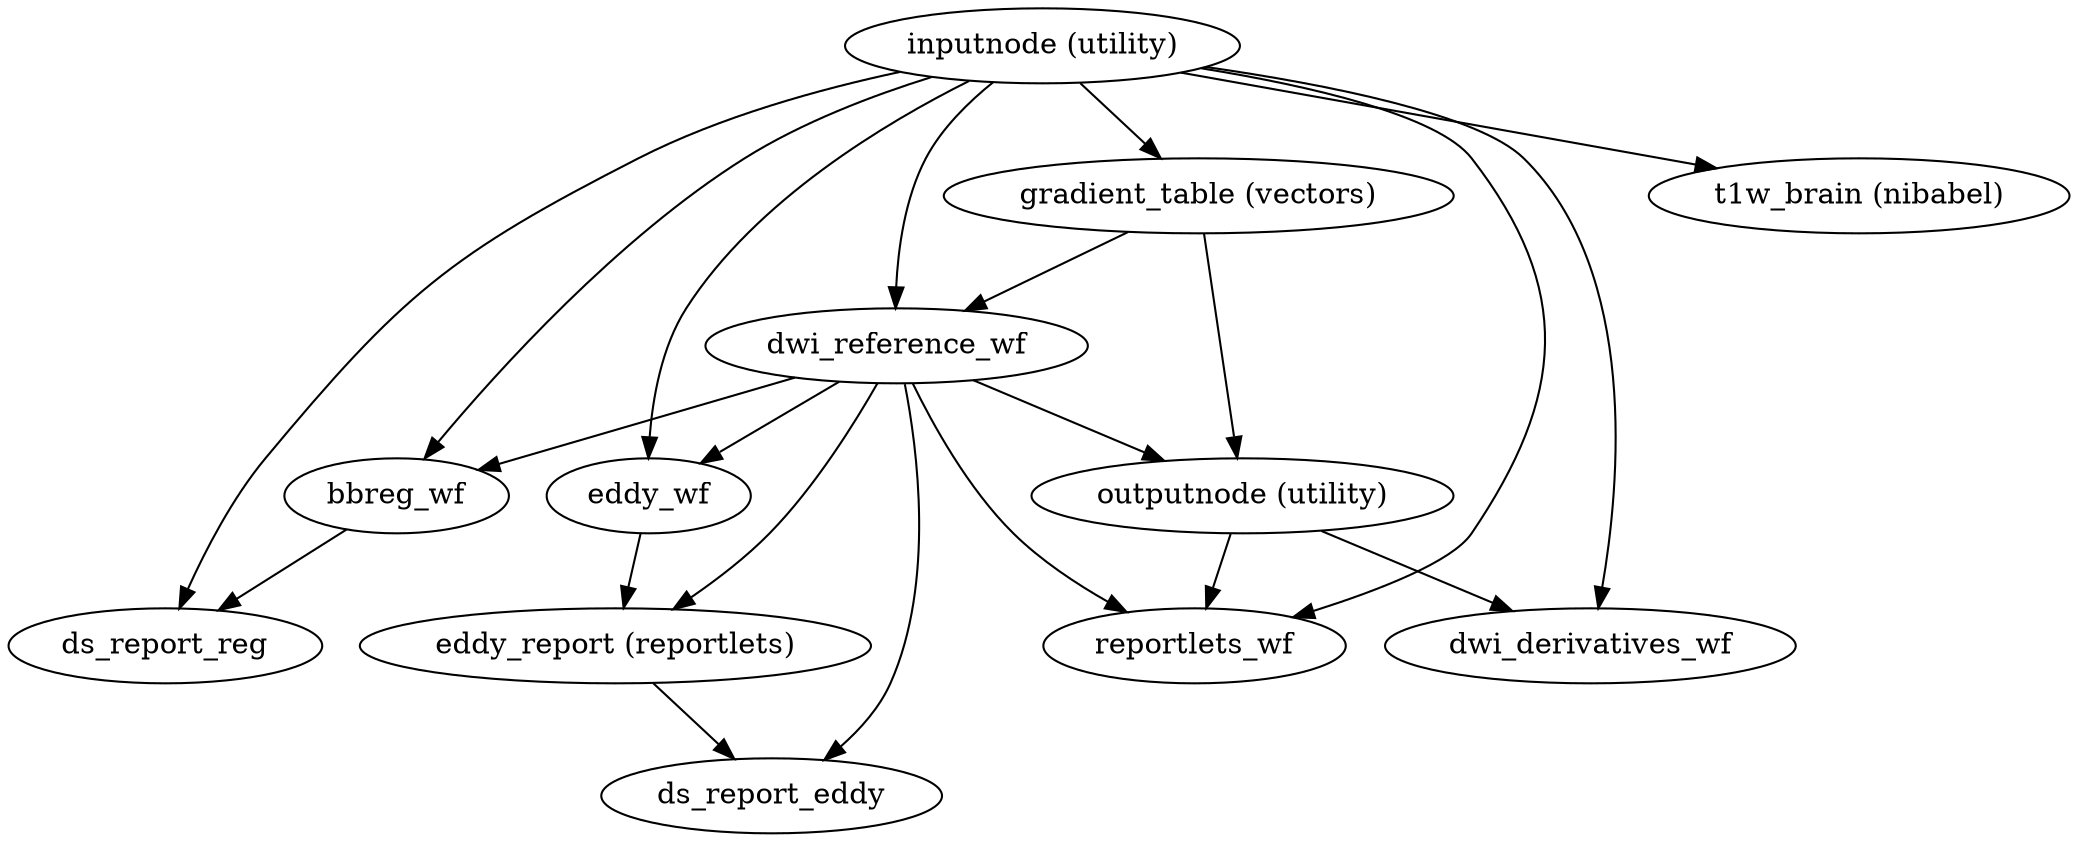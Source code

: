 strict digraph  {
"inputnode (utility)";
"gradient_table (vectors)";
dwi_reference_wf;
dwi_derivatives_wf;
bbreg_wf;
"t1w_brain (nibabel)";
ds_report_reg;
eddy_wf;
reportlets_wf;
"outputnode (utility)";
"eddy_report (reportlets)";
ds_report_eddy;
"inputnode (utility)" -> "gradient_table (vectors)";
"inputnode (utility)" -> dwi_reference_wf;
"inputnode (utility)" -> dwi_derivatives_wf;
"inputnode (utility)" -> bbreg_wf;
"inputnode (utility)" -> "t1w_brain (nibabel)";
"inputnode (utility)" -> ds_report_reg;
"inputnode (utility)" -> eddy_wf;
"inputnode (utility)" -> reportlets_wf;
"gradient_table (vectors)" -> dwi_reference_wf;
"gradient_table (vectors)" -> "outputnode (utility)";
dwi_reference_wf -> bbreg_wf;
dwi_reference_wf -> eddy_wf;
dwi_reference_wf -> "eddy_report (reportlets)";
dwi_reference_wf -> ds_report_eddy;
dwi_reference_wf -> reportlets_wf;
dwi_reference_wf -> "outputnode (utility)";
bbreg_wf -> ds_report_reg;
eddy_wf -> "eddy_report (reportlets)";
"outputnode (utility)" -> dwi_derivatives_wf;
"outputnode (utility)" -> reportlets_wf;
"eddy_report (reportlets)" -> ds_report_eddy;
}
